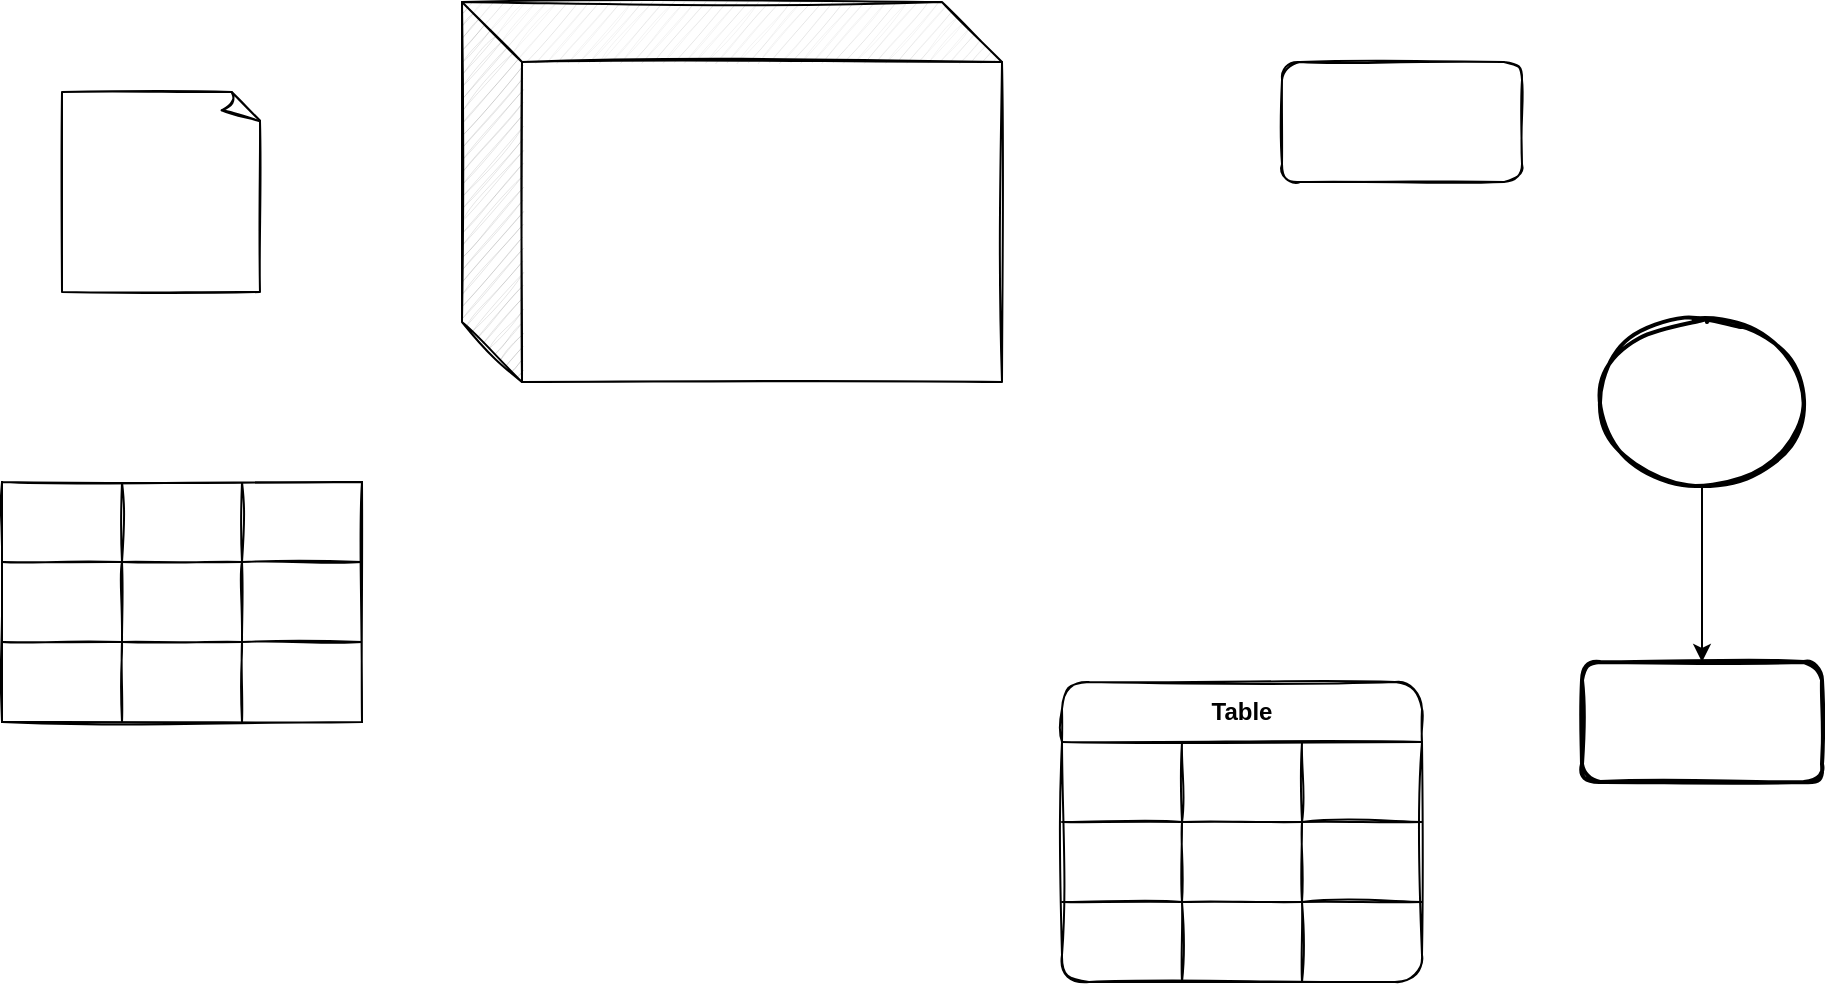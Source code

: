 <mxfile version="14.6.6" type="github"><diagram id="T8TiNeDctfJjMxL4sIvc" name="Page-1"><mxGraphModel dx="1298" dy="1693" grid="1" gridSize="10" guides="1" tooltips="1" connect="1" arrows="1" fold="1" page="1" pageScale="1" pageWidth="1169" pageHeight="827" math="0" shadow="0"><root><mxCell id="0"/><mxCell id="1" parent="0"/><mxCell id="hrD8v96ekeHE72RkcUJN-1" value="" style="shape=cube;whiteSpace=wrap;html=1;boundedLbl=1;backgroundOutline=1;darkOpacity=0.05;darkOpacity2=0.1;sketch=1;gradientColor=#ffffff;gradientDirection=south;fillStyle=auto;size=30;" parent="1" vertex="1"><mxGeometry x="330" y="-730" width="270" height="190" as="geometry"/></mxCell><mxCell id="BfuZuwmcMBVEQxqarTaK-1" value="" style="rounded=1;whiteSpace=wrap;html=1;glass=0;shadow=0;sketch=1;" parent="1" vertex="1"><mxGeometry x="740" y="-700" width="120" height="60" as="geometry"/></mxCell><mxCell id="BfuZuwmcMBVEQxqarTaK-2" value="" style="shape=table;html=1;whiteSpace=wrap;startSize=0;container=1;collapsible=0;childLayout=tableLayout;rounded=1;shadow=0;glass=0;sketch=1;" parent="1" vertex="1"><mxGeometry x="100" y="-490" width="180" height="120" as="geometry"/></mxCell><mxCell id="BfuZuwmcMBVEQxqarTaK-3" value="" style="shape=partialRectangle;html=1;whiteSpace=wrap;collapsible=0;dropTarget=0;pointerEvents=0;fillColor=none;top=0;left=0;bottom=0;right=0;points=[[0,0.5],[1,0.5]];portConstraint=eastwest;" parent="BfuZuwmcMBVEQxqarTaK-2" vertex="1"><mxGeometry width="180" height="40" as="geometry"/></mxCell><mxCell id="BfuZuwmcMBVEQxqarTaK-4" value="" style="shape=partialRectangle;html=1;whiteSpace=wrap;connectable=0;fillColor=none;top=0;left=0;bottom=0;right=0;overflow=hidden;" parent="BfuZuwmcMBVEQxqarTaK-3" vertex="1"><mxGeometry width="60" height="40" as="geometry"/></mxCell><mxCell id="BfuZuwmcMBVEQxqarTaK-5" value="" style="shape=partialRectangle;html=1;whiteSpace=wrap;connectable=0;fillColor=none;top=0;left=0;bottom=0;right=0;overflow=hidden;" parent="BfuZuwmcMBVEQxqarTaK-3" vertex="1"><mxGeometry x="60" width="60" height="40" as="geometry"/></mxCell><mxCell id="BfuZuwmcMBVEQxqarTaK-6" value="" style="shape=partialRectangle;html=1;whiteSpace=wrap;connectable=0;fillColor=none;top=0;left=0;bottom=0;right=0;overflow=hidden;" parent="BfuZuwmcMBVEQxqarTaK-3" vertex="1"><mxGeometry x="120" width="60" height="40" as="geometry"/></mxCell><mxCell id="BfuZuwmcMBVEQxqarTaK-7" value="" style="shape=partialRectangle;html=1;whiteSpace=wrap;collapsible=0;dropTarget=0;pointerEvents=0;fillColor=none;top=0;left=0;bottom=0;right=0;points=[[0,0.5],[1,0.5]];portConstraint=eastwest;" parent="BfuZuwmcMBVEQxqarTaK-2" vertex="1"><mxGeometry y="40" width="180" height="40" as="geometry"/></mxCell><mxCell id="BfuZuwmcMBVEQxqarTaK-8" value="" style="shape=partialRectangle;html=1;whiteSpace=wrap;connectable=0;fillColor=none;top=0;left=0;bottom=0;right=0;overflow=hidden;" parent="BfuZuwmcMBVEQxqarTaK-7" vertex="1"><mxGeometry width="60" height="40" as="geometry"/></mxCell><mxCell id="BfuZuwmcMBVEQxqarTaK-9" value="" style="shape=partialRectangle;html=1;whiteSpace=wrap;connectable=0;fillColor=none;top=0;left=0;bottom=0;right=0;overflow=hidden;" parent="BfuZuwmcMBVEQxqarTaK-7" vertex="1"><mxGeometry x="60" width="60" height="40" as="geometry"/></mxCell><mxCell id="BfuZuwmcMBVEQxqarTaK-10" value="" style="shape=partialRectangle;html=1;whiteSpace=wrap;connectable=0;fillColor=none;top=0;left=0;bottom=0;right=0;overflow=hidden;" parent="BfuZuwmcMBVEQxqarTaK-7" vertex="1"><mxGeometry x="120" width="60" height="40" as="geometry"/></mxCell><mxCell id="BfuZuwmcMBVEQxqarTaK-11" value="" style="shape=partialRectangle;html=1;whiteSpace=wrap;collapsible=0;dropTarget=0;pointerEvents=0;fillColor=none;top=0;left=0;bottom=0;right=0;points=[[0,0.5],[1,0.5]];portConstraint=eastwest;" parent="BfuZuwmcMBVEQxqarTaK-2" vertex="1"><mxGeometry y="80" width="180" height="40" as="geometry"/></mxCell><mxCell id="BfuZuwmcMBVEQxqarTaK-12" value="" style="shape=partialRectangle;html=1;whiteSpace=wrap;connectable=0;fillColor=none;top=0;left=0;bottom=0;right=0;overflow=hidden;" parent="BfuZuwmcMBVEQxqarTaK-11" vertex="1"><mxGeometry width="60" height="40" as="geometry"/></mxCell><mxCell id="BfuZuwmcMBVEQxqarTaK-13" value="" style="shape=partialRectangle;html=1;whiteSpace=wrap;connectable=0;fillColor=none;top=0;left=0;bottom=0;right=0;overflow=hidden;" parent="BfuZuwmcMBVEQxqarTaK-11" vertex="1"><mxGeometry x="60" width="60" height="40" as="geometry"/></mxCell><mxCell id="BfuZuwmcMBVEQxqarTaK-14" value="" style="shape=partialRectangle;html=1;whiteSpace=wrap;connectable=0;fillColor=none;top=0;left=0;bottom=0;right=0;overflow=hidden;" parent="BfuZuwmcMBVEQxqarTaK-11" vertex="1"><mxGeometry x="120" width="60" height="40" as="geometry"/></mxCell><mxCell id="BfuZuwmcMBVEQxqarTaK-15" value="Table" style="shape=table;html=1;whiteSpace=wrap;startSize=30;container=1;collapsible=0;childLayout=tableLayout;fontStyle=1;align=center;rounded=1;shadow=0;glass=0;sketch=1;" parent="1" vertex="1"><mxGeometry x="630" y="-390" width="180" height="150" as="geometry"/></mxCell><mxCell id="BfuZuwmcMBVEQxqarTaK-16" value="" style="shape=partialRectangle;html=1;whiteSpace=wrap;collapsible=0;dropTarget=0;pointerEvents=0;fillColor=none;top=0;left=0;bottom=0;right=0;points=[[0,0.5],[1,0.5]];portConstraint=eastwest;" parent="BfuZuwmcMBVEQxqarTaK-15" vertex="1"><mxGeometry y="30" width="180" height="40" as="geometry"/></mxCell><mxCell id="BfuZuwmcMBVEQxqarTaK-17" value="" style="shape=partialRectangle;html=1;whiteSpace=wrap;connectable=0;fillColor=none;top=0;left=0;bottom=0;right=0;overflow=hidden;" parent="BfuZuwmcMBVEQxqarTaK-16" vertex="1"><mxGeometry width="60" height="40" as="geometry"/></mxCell><mxCell id="BfuZuwmcMBVEQxqarTaK-18" value="" style="shape=partialRectangle;html=1;whiteSpace=wrap;connectable=0;fillColor=none;top=0;left=0;bottom=0;right=0;overflow=hidden;" parent="BfuZuwmcMBVEQxqarTaK-16" vertex="1"><mxGeometry x="60" width="60" height="40" as="geometry"/></mxCell><mxCell id="BfuZuwmcMBVEQxqarTaK-19" value="" style="shape=partialRectangle;html=1;whiteSpace=wrap;connectable=0;fillColor=none;top=0;left=0;bottom=0;right=0;overflow=hidden;" parent="BfuZuwmcMBVEQxqarTaK-16" vertex="1"><mxGeometry x="120" width="60" height="40" as="geometry"/></mxCell><mxCell id="BfuZuwmcMBVEQxqarTaK-20" value="" style="shape=partialRectangle;html=1;whiteSpace=wrap;collapsible=0;dropTarget=0;pointerEvents=0;fillColor=none;top=0;left=0;bottom=0;right=0;points=[[0,0.5],[1,0.5]];portConstraint=eastwest;" parent="BfuZuwmcMBVEQxqarTaK-15" vertex="1"><mxGeometry y="70" width="180" height="40" as="geometry"/></mxCell><mxCell id="BfuZuwmcMBVEQxqarTaK-21" value="" style="shape=partialRectangle;html=1;whiteSpace=wrap;connectable=0;fillColor=none;top=0;left=0;bottom=0;right=0;overflow=hidden;" parent="BfuZuwmcMBVEQxqarTaK-20" vertex="1"><mxGeometry width="60" height="40" as="geometry"/></mxCell><mxCell id="BfuZuwmcMBVEQxqarTaK-22" value="" style="shape=partialRectangle;html=1;whiteSpace=wrap;connectable=0;fillColor=none;top=0;left=0;bottom=0;right=0;overflow=hidden;" parent="BfuZuwmcMBVEQxqarTaK-20" vertex="1"><mxGeometry x="60" width="60" height="40" as="geometry"/></mxCell><mxCell id="BfuZuwmcMBVEQxqarTaK-23" value="" style="shape=partialRectangle;html=1;whiteSpace=wrap;connectable=0;fillColor=none;top=0;left=0;bottom=0;right=0;overflow=hidden;" parent="BfuZuwmcMBVEQxqarTaK-20" vertex="1"><mxGeometry x="120" width="60" height="40" as="geometry"/></mxCell><mxCell id="BfuZuwmcMBVEQxqarTaK-24" value="" style="shape=partialRectangle;html=1;whiteSpace=wrap;collapsible=0;dropTarget=0;pointerEvents=0;fillColor=none;top=0;left=0;bottom=0;right=0;points=[[0,0.5],[1,0.5]];portConstraint=eastwest;" parent="BfuZuwmcMBVEQxqarTaK-15" vertex="1"><mxGeometry y="110" width="180" height="40" as="geometry"/></mxCell><mxCell id="BfuZuwmcMBVEQxqarTaK-25" value="" style="shape=partialRectangle;html=1;whiteSpace=wrap;connectable=0;fillColor=none;top=0;left=0;bottom=0;right=0;overflow=hidden;" parent="BfuZuwmcMBVEQxqarTaK-24" vertex="1"><mxGeometry width="60" height="40" as="geometry"/></mxCell><mxCell id="BfuZuwmcMBVEQxqarTaK-26" value="" style="shape=partialRectangle;html=1;whiteSpace=wrap;connectable=0;fillColor=none;top=0;left=0;bottom=0;right=0;overflow=hidden;" parent="BfuZuwmcMBVEQxqarTaK-24" vertex="1"><mxGeometry x="60" width="60" height="40" as="geometry"/></mxCell><mxCell id="BfuZuwmcMBVEQxqarTaK-27" value="" style="shape=partialRectangle;html=1;whiteSpace=wrap;connectable=0;fillColor=none;top=0;left=0;bottom=0;right=0;overflow=hidden;" parent="BfuZuwmcMBVEQxqarTaK-24" vertex="1"><mxGeometry x="120" width="60" height="40" as="geometry"/></mxCell><mxCell id="BfuZuwmcMBVEQxqarTaK-28" value="" style="whiteSpace=wrap;html=1;shape=mxgraph.basic.document;rounded=1;shadow=0;glass=0;sketch=1;" parent="1" vertex="1"><mxGeometry x="130" y="-685" width="100" height="100" as="geometry"/></mxCell><mxCell id="BfuZuwmcMBVEQxqarTaK-31" value="" style="edgeStyle=orthogonalEdgeStyle;rounded=0;orthogonalLoop=1;jettySize=auto;html=1;" parent="1" source="BfuZuwmcMBVEQxqarTaK-29" target="BfuZuwmcMBVEQxqarTaK-30" edge="1"><mxGeometry relative="1" as="geometry"/></mxCell><mxCell id="BfuZuwmcMBVEQxqarTaK-29" value="" style="strokeWidth=2;html=1;shape=mxgraph.flowchart.start_2;whiteSpace=wrap;rounded=1;shadow=0;glass=0;sketch=1;" parent="1" vertex="1"><mxGeometry x="900" y="-570" width="100" height="80" as="geometry"/></mxCell><mxCell id="BfuZuwmcMBVEQxqarTaK-30" value="" style="whiteSpace=wrap;html=1;rounded=1;shadow=0;strokeWidth=2;glass=0;sketch=1;" parent="1" vertex="1"><mxGeometry x="890" y="-400" width="120" height="60" as="geometry"/></mxCell></root></mxGraphModel></diagram></mxfile>